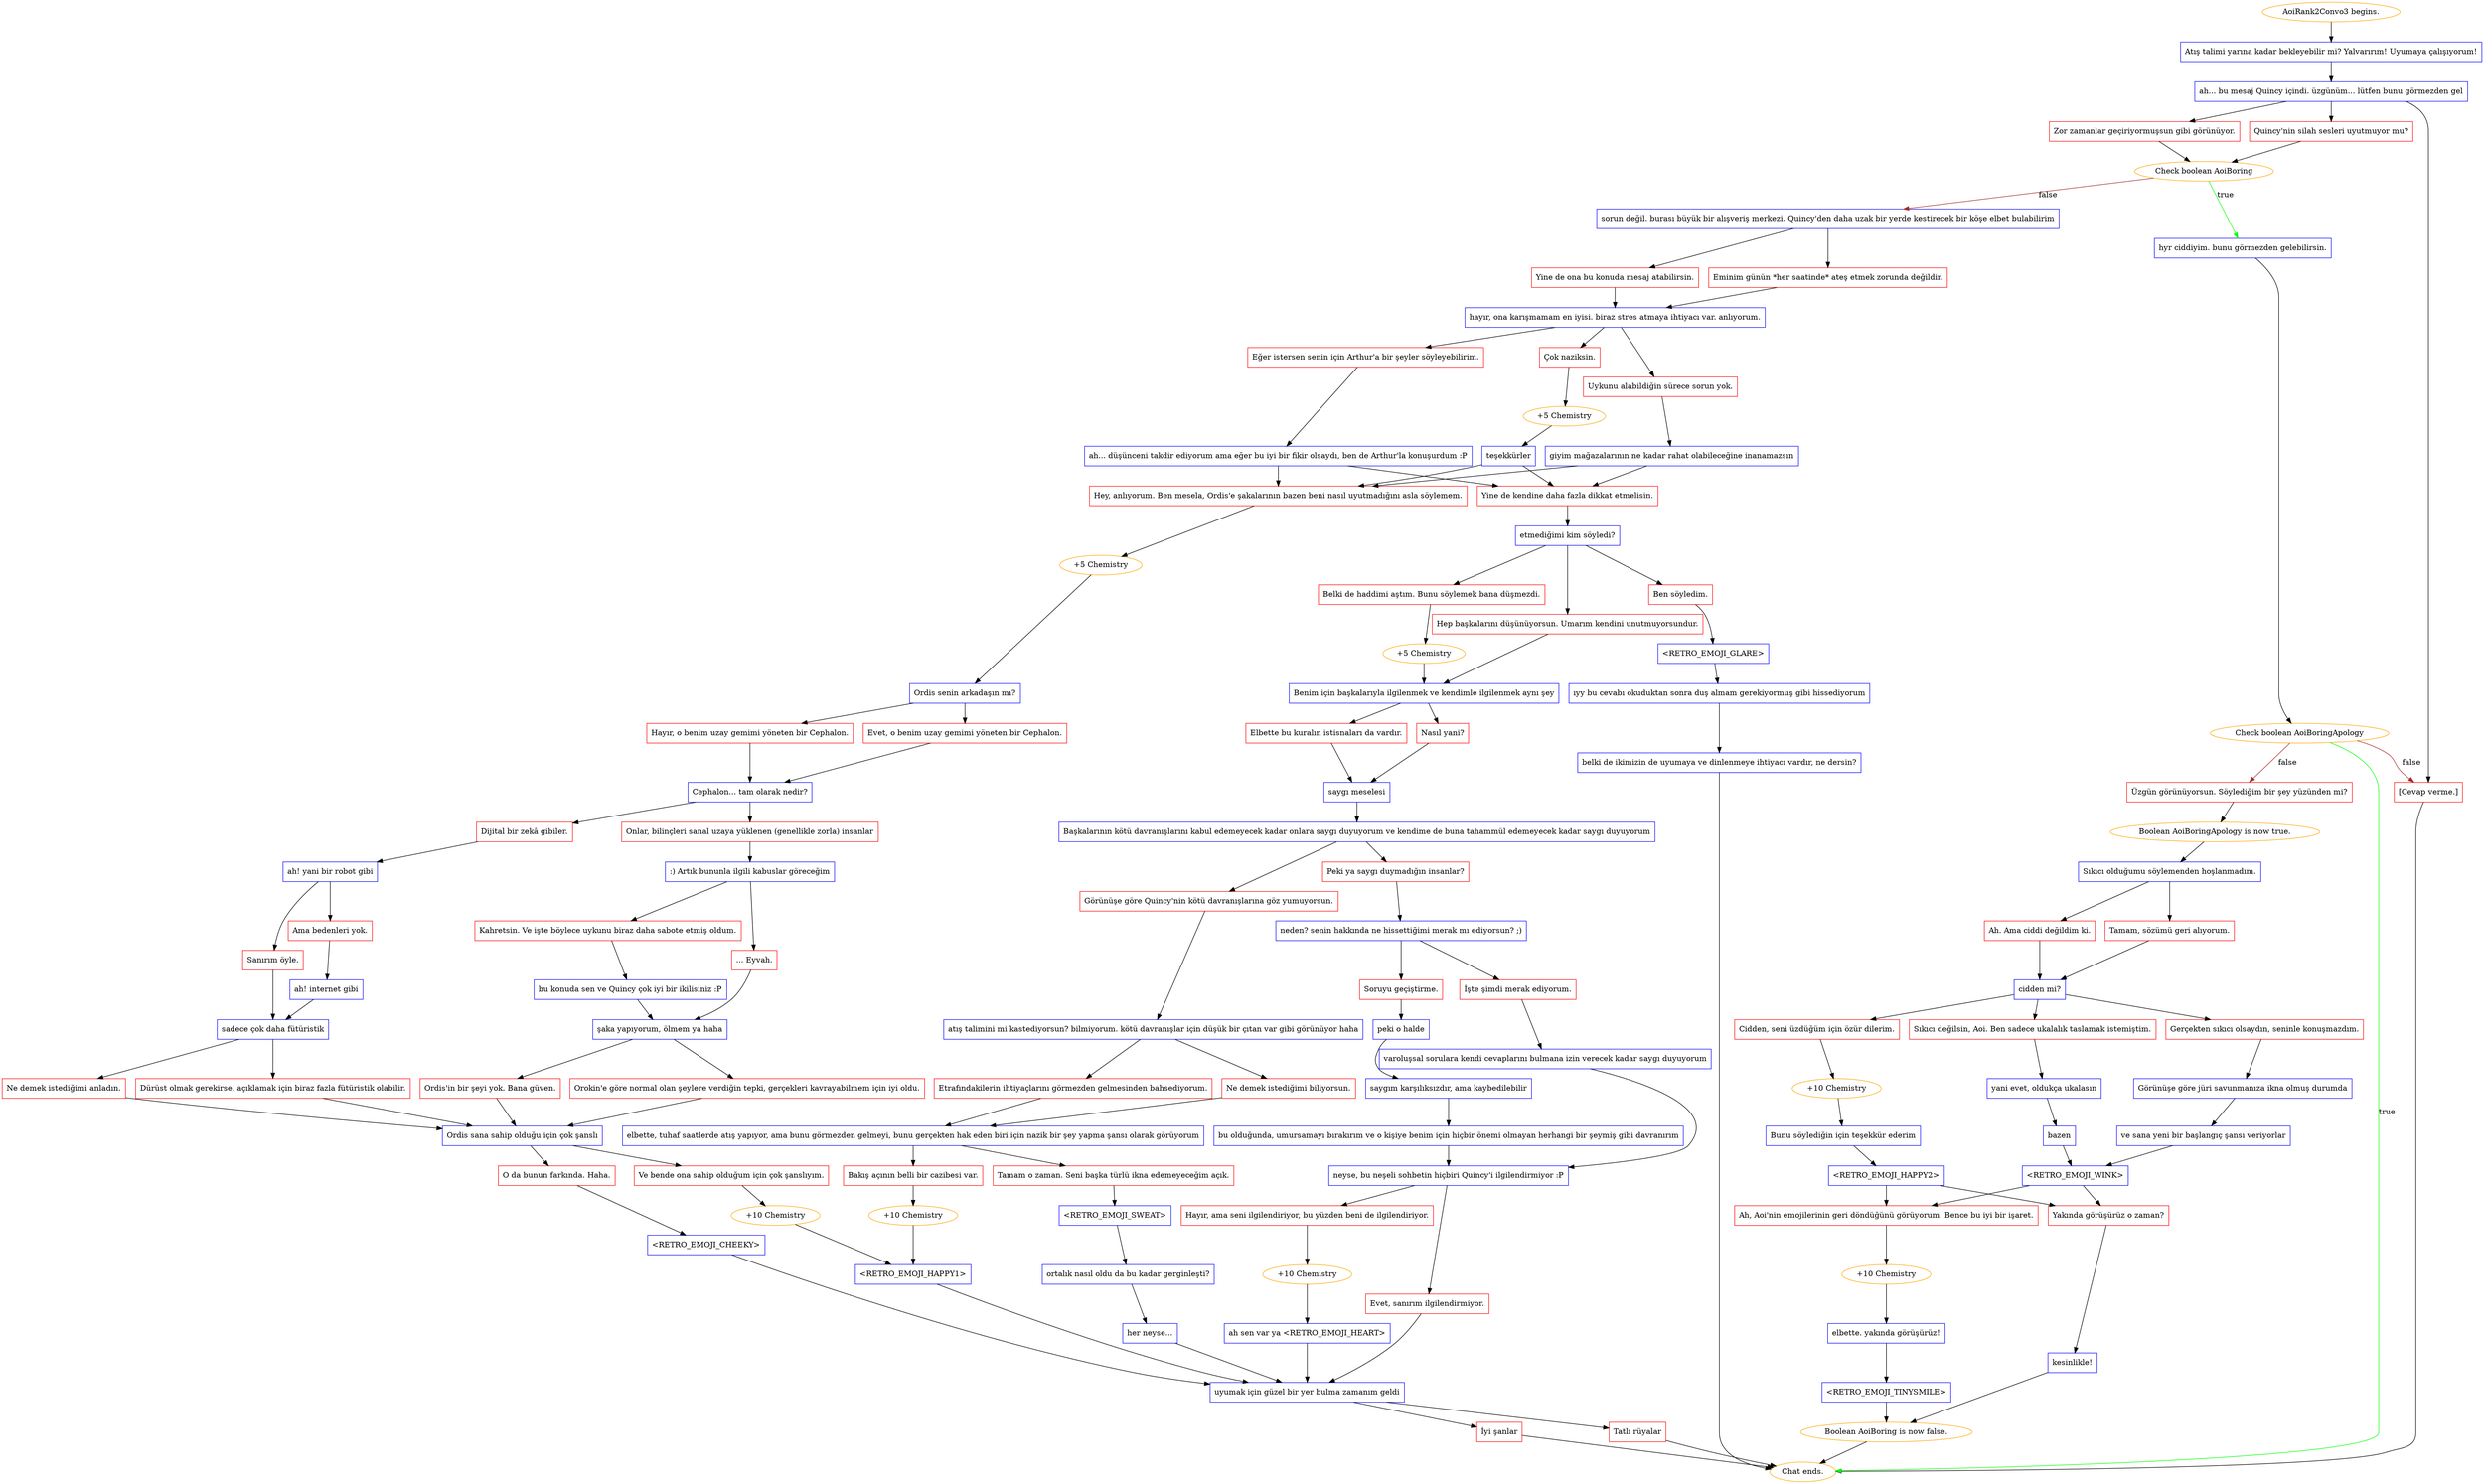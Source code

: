 digraph {
	"AoiRank2Convo3 begins." [color=orange];
		"AoiRank2Convo3 begins." -> j2834014421;
	j2834014421 [label="Atış talimi yarına kadar bekleyebilir mi? Yalvarırım! Uyumaya çalışıyorum!",shape=box,color=blue];
		j2834014421 -> j2546483023;
	j2546483023 [label="ah... bu mesaj Quincy içindi. üzgünüm... lütfen bunu görmezden gel",shape=box,color=blue];
		j2546483023 -> j842485810;
		j2546483023 -> j4264613759;
		j2546483023 -> j638777845;
	j842485810 [label="Quincy'nin silah sesleri uyutmuyor mu?",shape=box,color=red];
		j842485810 -> j1609432289;
	j4264613759 [label="Zor zamanlar geçiriyormuşsun gibi görünüyor.",shape=box,color=red];
		j4264613759 -> j1609432289;
	j638777845 [label="[Cevap verme.]",shape=box,color=red];
		j638777845 -> "Chat ends.";
	j1609432289 [label="Check boolean AoiBoring",color=orange];
		j1609432289 -> j3492321390 [label=true,color=green];
		j1609432289 -> j3556435979 [label=false,color=brown];
	"Chat ends." [color=orange];
	j3492321390 [label="hyr ciddiyim. bunu görmezden gelebilirsin.",shape=box,color=blue];
		j3492321390 -> j184200178;
	j3556435979 [label="sorun değil. burası büyük bir alışveriş merkezi. Quincy'den daha uzak bir yerde kestirecek bir köşe elbet bulabilirim",shape=box,color=blue];
		j3556435979 -> j733967704;
		j3556435979 -> j255026716;
	j184200178 [label="Check boolean AoiBoringApology",color=orange];
		j184200178 -> "Chat ends." [label=true,color=green];
		j184200178 -> j2790269517 [label=false,color=brown];
		j184200178 -> j638777845 [label=false,color=brown];
	j733967704 [label="Eminim günün *her saatinde* ateş etmek zorunda değildir.",shape=box,color=red];
		j733967704 -> j1271292044;
	j255026716 [label="Yine de ona bu konuda mesaj atabilirsin.",shape=box,color=red];
		j255026716 -> j1271292044;
	j2790269517 [label="Üzgün görünüyorsun. Söylediğim bir şey yüzünden mi?",shape=box,color=red];
		j2790269517 -> j179930953;
	j1271292044 [label="hayır, ona karışmamam en iyisi. biraz stres atmaya ihtiyacı var. anlıyorum.",shape=box,color=blue];
		j1271292044 -> j3087231250;
		j1271292044 -> j3849397430;
		j1271292044 -> j2804005300;
	j179930953 [label="Boolean AoiBoringApology is now true.",color=orange];
		j179930953 -> j313452347;
	j3087231250 [label="Eğer istersen senin için Arthur'a bir şeyler söyleyebilirim.",shape=box,color=red];
		j3087231250 -> j358291697;
	j3849397430 [label="Çok naziksin.",shape=box,color=red];
		j3849397430 -> j1403051796;
	j2804005300 [label="Uykunu alabildiğin sürece sorun yok.",shape=box,color=red];
		j2804005300 -> j2804902827;
	j313452347 [label="Sıkıcı olduğumu söylemenden hoşlanmadım.",shape=box,color=blue];
		j313452347 -> j3634905007;
		j313452347 -> j1484645179;
	j358291697 [label="ah... düşünceni takdir ediyorum ama eğer bu iyi bir fikir olsaydı, ben de Arthur'la konuşurdum :P",shape=box,color=blue];
		j358291697 -> j2479992380;
		j358291697 -> j772466705;
	j1403051796 [label="+5 Chemistry",color=orange];
		j1403051796 -> j538448516;
	j2804902827 [label="giyim mağazalarının ne kadar rahat olabileceğine inanamazsın",shape=box,color=blue];
		j2804902827 -> j2479992380;
		j2804902827 -> j772466705;
	j3634905007 [label="Ah. Ama ciddi değildim ki.",shape=box,color=red];
		j3634905007 -> j2500623490;
	j1484645179 [label="Tamam, sözümü geri alıyorum.",shape=box,color=red];
		j1484645179 -> j2500623490;
	j2479992380 [label="Hey, anlıyorum. Ben mesela, Ordis'e şakalarının bazen beni nasıl uyutmadığını asla söylemem.",shape=box,color=red];
		j2479992380 -> j1637447674;
	j772466705 [label="Yine de kendine daha fazla dikkat etmelisin.",shape=box,color=red];
		j772466705 -> j30187293;
	j538448516 [label="teşekkürler",shape=box,color=blue];
		j538448516 -> j2479992380;
		j538448516 -> j772466705;
	j2500623490 [label="cidden mi?",shape=box,color=blue];
		j2500623490 -> j74524508;
		j2500623490 -> j1971508868;
		j2500623490 -> j2836108903;
	j1637447674 [label="+5 Chemistry",color=orange];
		j1637447674 -> j1829822788;
	j30187293 [label="etmediğimi kim söyledi?",shape=box,color=blue];
		j30187293 -> j2057364883;
		j30187293 -> j2881821967;
		j30187293 -> j3729039998;
	j74524508 [label="Cidden, seni üzdüğüm için özür dilerim.",shape=box,color=red];
		j74524508 -> j4004529602;
	j1971508868 [label="Sıkıcı değilsin, Aoi. Ben sadece ukalalık taslamak istemiştim.",shape=box,color=red];
		j1971508868 -> j2619648971;
	j2836108903 [label="Gerçekten sıkıcı olsaydın, seninle konuşmazdım.",shape=box,color=red];
		j2836108903 -> j3323086353;
	j1829822788 [label="Ordis senin arkadaşın mı?",shape=box,color=blue];
		j1829822788 -> j3204952607;
		j1829822788 -> j1967521376;
	j2057364883 [label="Hep başkalarını düşünüyorsun. Umarım kendini unutmuyorsundur.",shape=box,color=red];
		j2057364883 -> j529567864;
	j2881821967 [label="Belki de haddimi aştım. Bunu söylemek bana düşmezdi.",shape=box,color=red];
		j2881821967 -> j2848679854;
	j3729039998 [label="Ben söyledim.",shape=box,color=red];
		j3729039998 -> j255613882;
	j4004529602 [label="+10 Chemistry",color=orange];
		j4004529602 -> j3425712749;
	j2619648971 [label="yani evet, oldukça ukalasın",shape=box,color=blue];
		j2619648971 -> j2587728234;
	j3323086353 [label="Görünüşe göre jüri savunmanıza ikna olmuş durumda",shape=box,color=blue];
		j3323086353 -> j3484252112;
	j3204952607 [label="Evet, o benim uzay gemimi yöneten bir Cephalon.",shape=box,color=red];
		j3204952607 -> j455692184;
	j1967521376 [label="Hayır, o benim uzay gemimi yöneten bir Cephalon.",shape=box,color=red];
		j1967521376 -> j455692184;
	j529567864 [label="Benim için başkalarıyla ilgilenmek ve kendimle ilgilenmek aynı şey",shape=box,color=blue];
		j529567864 -> j2472957004;
		j529567864 -> j3026469962;
	j2848679854 [label="+5 Chemistry",color=orange];
		j2848679854 -> j529567864;
	j255613882 [label="<RETRO_EMOJI_GLARE>",shape=box,color=blue];
		j255613882 -> j1524276180;
	j3425712749 [label="Bunu söylediğin için teşekkür ederim",shape=box,color=blue];
		j3425712749 -> j866100975;
	j2587728234 [label="bazen",shape=box,color=blue];
		j2587728234 -> j2769349076;
	j3484252112 [label="ve sana yeni bir başlangıç şansı veriyorlar",shape=box,color=blue];
		j3484252112 -> j2769349076;
	j455692184 [label="Cephalon... tam olarak nedir?",shape=box,color=blue];
		j455692184 -> j59531908;
		j455692184 -> j46928830;
	j2472957004 [label="Elbette bu kuralın istisnaları da vardır.",shape=box,color=red];
		j2472957004 -> j3489335863;
	j3026469962 [label="Nasıl yani?",shape=box,color=red];
		j3026469962 -> j3489335863;
	j1524276180 [label="ıyy bu cevabı okuduktan sonra duş almam gerekiyormuş gibi hissediyorum",shape=box,color=blue];
		j1524276180 -> j3760752063;
	j866100975 [label="<RETRO_EMOJI_HAPPY2>",shape=box,color=blue];
		j866100975 -> j1557390146;
		j866100975 -> j3871648761;
	j2769349076 [label="<RETRO_EMOJI_WINK>",shape=box,color=blue];
		j2769349076 -> j1557390146;
		j2769349076 -> j3871648761;
	j59531908 [label="Dijital bir zekâ gibiler.",shape=box,color=red];
		j59531908 -> j2241949677;
	j46928830 [label="Onlar, bilinçleri sanal uzaya yüklenen (genellikle zorla) insanlar",shape=box,color=red];
		j46928830 -> j1636984844;
	j3489335863 [label="saygı meselesi",shape=box,color=blue];
		j3489335863 -> j3713050504;
	j3760752063 [label="belki de ikimizin de uyumaya ve dinlenmeye ihtiyacı vardır, ne dersin?",shape=box,color=blue];
		j3760752063 -> "Chat ends.";
	j1557390146 [label="Yakında görüşürüz o zaman?",shape=box,color=red];
		j1557390146 -> j4242524694;
	j3871648761 [label="Ah, Aoi'nin emojilerinin geri döndüğünü görüyorum. Bence bu iyi bir işaret.",shape=box,color=red];
		j3871648761 -> j1310290076;
	j2241949677 [label="ah! yani bir robot gibi",shape=box,color=blue];
		j2241949677 -> j445835255;
		j2241949677 -> j3469142505;
	j1636984844 [label=":) Artık bununla ilgili kabuslar göreceğim",shape=box,color=blue];
		j1636984844 -> j123897489;
		j1636984844 -> j3579665418;
	j3713050504 [label="Başkalarının kötü davranışlarını kabul edemeyecek kadar onlara saygı duyuyorum ve kendime de buna tahammül edemeyecek kadar saygı duyuyorum",shape=box,color=blue];
		j3713050504 -> j526211842;
		j3713050504 -> j1351834471;
	j4242524694 [label="kesinlikle!",shape=box,color=blue];
		j4242524694 -> j1984221796;
	j1310290076 [label="+10 Chemistry",color=orange];
		j1310290076 -> j2887723932;
	j445835255 [label="Sanırım öyle.",shape=box,color=red];
		j445835255 -> j1415658480;
	j3469142505 [label="Ama bedenleri yok.",shape=box,color=red];
		j3469142505 -> j3684220696;
	j123897489 [label="Kahretsin. Ve işte böylece uykunu biraz daha sabote etmiş oldum.",shape=box,color=red];
		j123897489 -> j3359700517;
	j3579665418 [label="... Eyvah.",shape=box,color=red];
		j3579665418 -> j1779488437;
	j526211842 [label="Peki ya saygı duymadığın insanlar?",shape=box,color=red];
		j526211842 -> j2691424952;
	j1351834471 [label="Görünüşe göre Quincy'nin kötü davranışlarına göz yumuyorsun.",shape=box,color=red];
		j1351834471 -> j797821345;
	j1984221796 [label="Boolean AoiBoring is now false.",color=orange];
		j1984221796 -> "Chat ends.";
	j2887723932 [label="elbette. yakında görüşürüz!",shape=box,color=blue];
		j2887723932 -> j3248434141;
	j1415658480 [label="sadece çok daha fütüristik",shape=box,color=blue];
		j1415658480 -> j1204264023;
		j1415658480 -> j3325483705;
	j3684220696 [label="ah! internet gibi",shape=box,color=blue];
		j3684220696 -> j1415658480;
	j3359700517 [label="bu konuda sen ve Quincy çok iyi bir ikilisiniz :P",shape=box,color=blue];
		j3359700517 -> j1779488437;
	j1779488437 [label="şaka yapıyorum, ölmem ya haha",shape=box,color=blue];
		j1779488437 -> j3229226742;
		j1779488437 -> j3719845673;
	j2691424952 [label="neden? senin hakkında ne hissettiğimi merak mı ediyorsun? ;)",shape=box,color=blue];
		j2691424952 -> j475724644;
		j2691424952 -> j171790848;
	j797821345 [label="atış talimini mi kastediyorsun? bilmiyorum. kötü davranışlar için düşük bir çıtan var gibi görünüyor haha",shape=box,color=blue];
		j797821345 -> j3414177516;
		j797821345 -> j633033381;
	j3248434141 [label="<RETRO_EMOJI_TINYSMILE>",shape=box,color=blue];
		j3248434141 -> j1984221796;
	j1204264023 [label="Ne demek istediğimi anladın.",shape=box,color=red];
		j1204264023 -> j253109784;
	j3325483705 [label="Dürüst olmak gerekirse, açıklamak için biraz fazla fütüristik olabilir.",shape=box,color=red];
		j3325483705 -> j253109784;
	j3229226742 [label="Ordis'in bir şeyi yok. Bana güven.",shape=box,color=red];
		j3229226742 -> j253109784;
	j3719845673 [label="Orokin'e göre normal olan şeylere verdiğin tepki, gerçekleri kavrayabilmem için iyi oldu.",shape=box,color=red];
		j3719845673 -> j253109784;
	j475724644 [label="İşte şimdi merak ediyorum.",shape=box,color=red];
		j475724644 -> j51529960;
	j171790848 [label="Soruyu geçiştirme.",shape=box,color=red];
		j171790848 -> j3773846738;
	j3414177516 [label="Ne demek istediğimi biliyorsun.",shape=box,color=red];
		j3414177516 -> j3644637717;
	j633033381 [label="Etrafındakilerin ihtiyaçlarını görmezden gelmesinden bahsediyorum.",shape=box,color=red];
		j633033381 -> j3644637717;
	j253109784 [label="Ordis sana sahip olduğu için çok şanslı",shape=box,color=blue];
		j253109784 -> j1718847832;
		j253109784 -> j1147650756;
	j51529960 [label="varoluşsal sorulara kendi cevaplarını bulmana izin verecek kadar saygı duyuyorum",shape=box,color=blue];
		j51529960 -> j4188348343;
	j3773846738 [label="peki o halde",shape=box,color=blue];
		j3773846738 -> j3436237684;
	j3644637717 [label="elbette, tuhaf saatlerde atış yapıyor, ama bunu görmezden gelmeyi, bunu gerçekten hak eden biri için nazik bir şey yapma şansı olarak görüyorum",shape=box,color=blue];
		j3644637717 -> j3807753162;
		j3644637717 -> j2798639853;
	j1718847832 [label="O da bunun farkında. Haha.",shape=box,color=red];
		j1718847832 -> j4089805733;
	j1147650756 [label="Ve bende ona sahip olduğum için çok şanslıyım.",shape=box,color=red];
		j1147650756 -> j3157512497;
	j4188348343 [label="neyse, bu neşeli sohbetin hiçbiri Quincy'i ilgilendirmiyor :P",shape=box,color=blue];
		j4188348343 -> j3373274823;
		j4188348343 -> j1812628022;
	j3436237684 [label="saygım karşılıksızdır, ama kaybedilebilir",shape=box,color=blue];
		j3436237684 -> j3517440280;
	j3807753162 [label="Tamam o zaman. Seni başka türlü ikna edemeyeceğim açık.",shape=box,color=red];
		j3807753162 -> j633182613;
	j2798639853 [label="Bakış açının belli bir cazibesi var.",shape=box,color=red];
		j2798639853 -> j518287881;
	j4089805733 [label="<RETRO_EMOJI_CHEEKY>",shape=box,color=blue];
		j4089805733 -> j1215393957;
	j3157512497 [label="+10 Chemistry",color=orange];
		j3157512497 -> j89710497;
	j3373274823 [label="Hayır, ama seni ilgilendiriyor, bu yüzden beni de ilgilendiriyor.",shape=box,color=red];
		j3373274823 -> j3632549227;
	j1812628022 [label="Evet, sanırım ilgilendirmiyor.",shape=box,color=red];
		j1812628022 -> j1215393957;
	j3517440280 [label="bu olduğunda, umursamayı bırakırım ve o kişiye benim için hiçbir önemi olmayan herhangi bir şeymiş gibi davranırım",shape=box,color=blue];
		j3517440280 -> j4188348343;
	j633182613 [label="<RETRO_EMOJI_SWEAT>",shape=box,color=blue];
		j633182613 -> j333549692;
	j518287881 [label="+10 Chemistry",color=orange];
		j518287881 -> j89710497;
	j1215393957 [label="uyumak için güzel bir yer bulma zamanım geldi",shape=box,color=blue];
		j1215393957 -> j3797779547;
		j1215393957 -> j1042523986;
	j89710497 [label="<RETRO_EMOJI_HAPPY1>",shape=box,color=blue];
		j89710497 -> j1215393957;
	j3632549227 [label="+10 Chemistry",color=orange];
		j3632549227 -> j3451068130;
	j333549692 [label="ortalık nasıl oldu da bu kadar gerginleşti?",shape=box,color=blue];
		j333549692 -> j2500399657;
	j3797779547 [label="İyi şanlar",shape=box,color=red];
		j3797779547 -> "Chat ends.";
	j1042523986 [label="Tatlı rüyalar",shape=box,color=red];
		j1042523986 -> "Chat ends.";
	j3451068130 [label="ah sen var ya <RETRO_EMOJI_HEART>",shape=box,color=blue];
		j3451068130 -> j1215393957;
	j2500399657 [label="her neyse...",shape=box,color=blue];
		j2500399657 -> j1215393957;
}